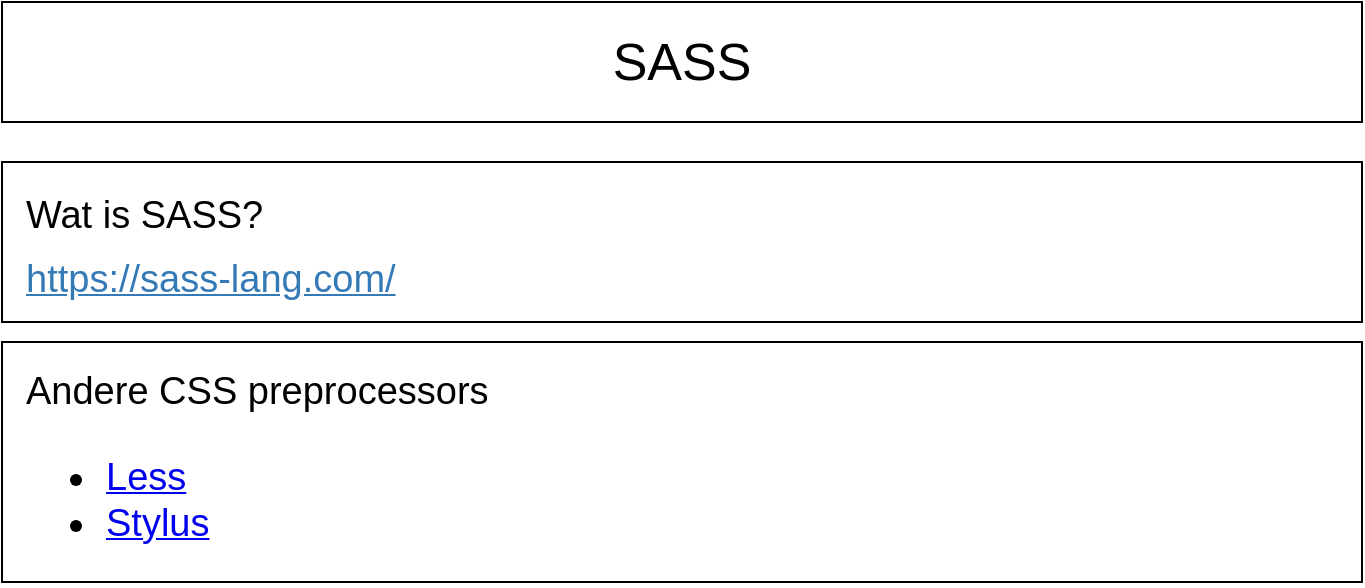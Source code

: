 <mxfile version="13.7.9" type="device" pages="7"><diagram id="D0sCyqbk1sk5lMp7L5Bq" name="Introduction"><mxGraphModel dx="1106" dy="860" grid="1" gridSize="10" guides="1" tooltips="1" connect="1" arrows="1" fold="1" page="1" pageScale="1" pageWidth="827" pageHeight="1169" math="0" shadow="0"><root><mxCell id="0"/><mxCell id="1" parent="0"/><mxCell id="etKymqP4xBjPTGuhnTFz-1" value="SASS" style="rounded=0;whiteSpace=wrap;html=1;fontSize=26;" parent="1" vertex="1"><mxGeometry x="80" y="40" width="680" height="60" as="geometry"/></mxCell><mxCell id="etKymqP4xBjPTGuhnTFz-2" value="&lt;font&gt;&lt;span style=&quot;font-size: 19px&quot;&gt;Wat is SASS?&lt;/span&gt;&lt;br&gt;&lt;font color=&quot;#337ab7&quot;&gt;&lt;span style=&quot;font-size: 19px&quot;&gt;&lt;u&gt;https://sass-lang.com/&lt;/u&gt;&lt;/span&gt;&lt;/font&gt;&lt;br&gt;&lt;/font&gt;" style="rounded=0;whiteSpace=wrap;html=1;fontSize=26;align=left;spacingLeft=10;" parent="1" vertex="1"><mxGeometry x="80" y="120" width="680" height="80" as="geometry"/></mxCell><mxCell id="etKymqP4xBjPTGuhnTFz-4" value="&lt;font style=&quot;font-size: 19px&quot;&gt;&lt;span&gt;Andere CSS preprocessors&lt;br&gt;&lt;ul&gt;&lt;li&gt;&lt;font style=&quot;font-size: 19px&quot;&gt;&lt;a href=&quot;http://lesscss.org/&quot;&gt;Less&lt;/a&gt;&amp;nbsp;&lt;/font&gt;&lt;/li&gt;&lt;li&gt;&lt;font style=&quot;font-size: 19px&quot;&gt;&lt;a href=&quot;https://stylus-lang.com/&quot;&gt;Stylus&lt;/a&gt;&lt;/font&gt;&lt;/li&gt;&lt;/ul&gt;&lt;/span&gt;&lt;/font&gt;" style="rounded=0;whiteSpace=wrap;html=1;fontSize=26;align=left;spacingLeft=10;verticalAlign=top;" parent="1" vertex="1"><mxGeometry x="80" y="210" width="680" height="120" as="geometry"/></mxCell></root></mxGraphModel></diagram><diagram id="vvK9lDyqBP-jLPB-HMn3" name="Overview"><mxGraphModel dx="1106" dy="860" grid="1" gridSize="10" guides="1" tooltips="1" connect="1" arrows="1" fold="1" page="1" pageScale="1" pageWidth="827" pageHeight="1169" math="0" shadow="0"><root><mxCell id="kwdK2-wz9eB1Q0AD7JSS-0"/><mxCell id="kwdK2-wz9eB1Q0AD7JSS-1" parent="kwdK2-wz9eB1Q0AD7JSS-0"/><mxCell id="kwdK2-wz9eB1Q0AD7JSS-2" value="&lt;font style=&quot;font-size: 19px&quot;&gt;1. Sass Overzicht&lt;br&gt;&lt;/font&gt;" style="rounded=0;whiteSpace=wrap;html=1;fontSize=26;align=left;spacingLeft=10;" parent="kwdK2-wz9eB1Q0AD7JSS-1" vertex="1"><mxGeometry x="80" y="190" width="680" height="50" as="geometry"/></mxCell><mxCell id="kwdK2-wz9eB1Q0AD7JSS-3" value="Overzicht" style="rounded=0;whiteSpace=wrap;html=1;fontSize=26;" parent="kwdK2-wz9eB1Q0AD7JSS-1" vertex="1"><mxGeometry x="80" y="120" width="680" height="60" as="geometry"/></mxCell><mxCell id="kwdK2-wz9eB1Q0AD7JSS-4" value="&lt;font style=&quot;font-size: 19px&quot;&gt;2. 7-1 Architecture&lt;br&gt;&lt;/font&gt;" style="rounded=0;whiteSpace=wrap;html=1;fontSize=26;align=left;spacingLeft=10;" parent="kwdK2-wz9eB1Q0AD7JSS-1" vertex="1"><mxGeometry x="80" y="250" width="680" height="50" as="geometry"/></mxCell><mxCell id="kwdK2-wz9eB1Q0AD7JSS-6" value="&lt;font style=&quot;font-size: 19px&quot;&gt;4. BEM&lt;br&gt;&lt;/font&gt;" style="rounded=0;whiteSpace=wrap;html=1;fontSize=26;align=left;spacingLeft=10;" parent="kwdK2-wz9eB1Q0AD7JSS-1" vertex="1"><mxGeometry x="80" y="370" width="680" height="50" as="geometry"/></mxCell><mxCell id="kwdK2-wz9eB1Q0AD7JSS-9" value="SASS" style="rounded=0;whiteSpace=wrap;html=1;fontSize=26;" parent="kwdK2-wz9eB1Q0AD7JSS-1" vertex="1"><mxGeometry x="80" y="40" width="680" height="60" as="geometry"/></mxCell><mxCell id="B9U_dHzGwfyseGJztwgK-0" value="&lt;font style=&quot;font-size: 19px&quot;&gt;3. Specificiteit&lt;br&gt;&lt;/font&gt;" style="rounded=0;whiteSpace=wrap;html=1;fontSize=26;align=left;spacingLeft=10;" vertex="1" parent="kwdK2-wz9eB1Q0AD7JSS-1"><mxGeometry x="80" y="310" width="680" height="50" as="geometry"/></mxCell></root></mxGraphModel></diagram><diagram id="OkJz0Pfgr-SHXHkOIzvN" name="Getting Started"><mxGraphModel dx="1106" dy="860" grid="1" gridSize="10" guides="1" tooltips="1" connect="1" arrows="1" fold="1" page="1" pageScale="1" pageWidth="827" pageHeight="1169" math="0" shadow="0"><root><mxCell id="76ssbcxAYBBOI3jGykIk-0"/><mxCell id="76ssbcxAYBBOI3jGykIk-1" parent="76ssbcxAYBBOI3jGykIk-0"/><mxCell id="76ssbcxAYBBOI3jGykIk-2" value="Getting Started" style="rounded=0;whiteSpace=wrap;html=1;fontSize=26;" parent="76ssbcxAYBBOI3jGykIk-1" vertex="1"><mxGeometry x="80" y="120" width="680" height="60" as="geometry"/></mxCell><mxCell id="76ssbcxAYBBOI3jGykIk-3" value="SASS" style="rounded=0;whiteSpace=wrap;html=1;fontSize=26;" parent="76ssbcxAYBBOI3jGykIk-1" vertex="1"><mxGeometry x="80" y="40" width="680" height="60" as="geometry"/></mxCell><mxCell id="g-ENbTVb9NBM5XjIP8Dx-0" value="&lt;font&gt;&lt;span style=&quot;font-size: 19px&quot;&gt;1. NodeJS installeren&lt;/span&gt;&lt;br&gt;&lt;span style=&quot;font-size: 19px&quot;&gt;&lt;a href=&quot;https://github.com/nvm-sh/nvm&quot;&gt;https://github.com/nvm-sh/nvm&lt;/a&gt;&lt;/span&gt;&lt;br&gt;&lt;/font&gt;" style="rounded=0;whiteSpace=wrap;html=1;fontSize=26;align=left;spacingLeft=10;" parent="76ssbcxAYBBOI3jGykIk-1" vertex="1"><mxGeometry x="80" y="190" width="680" height="80" as="geometry"/></mxCell><mxCell id="g-ENbTVb9NBM5XjIP8Dx-1" value="&lt;font&gt;&lt;span style=&quot;font-size: 19px&quot;&gt;3. Start project openen, SASS folder maken en SASS auto compile&lt;/span&gt;&lt;br&gt;&lt;/font&gt;" style="rounded=0;whiteSpace=wrap;html=1;fontSize=26;align=left;spacingLeft=10;" parent="76ssbcxAYBBOI3jGykIk-1" vertex="1"><mxGeometry x="80" y="410" width="680" height="50" as="geometry"/></mxCell><mxCell id="g-ENbTVb9NBM5XjIP8Dx-2" value="&lt;font&gt;&lt;span style=&quot;font-size: 19px&quot;&gt;Next:&amp;nbsp;&lt;/span&gt;&lt;span style=&quot;font-size: 19px&quot;&gt;SASS overzicht&lt;/span&gt;&lt;br&gt;&lt;/font&gt;" style="rounded=0;whiteSpace=wrap;html=1;fontSize=26;align=left;spacingLeft=10;" parent="76ssbcxAYBBOI3jGykIk-1" vertex="1"><mxGeometry x="80" y="520" width="680" height="50" as="geometry"/></mxCell><mxCell id="l8WIJjjk0LfcvFsF51jV-0" value="&lt;font&gt;&lt;span style=&quot;font-size: 19px&quot;&gt;2. Installeren Sass CLI met:&lt;br&gt;&lt;ul&gt;&lt;li&gt;&lt;font&gt;&lt;span style=&quot;font-size: 19px&quot;&gt;NodeJS: npm install -g sass&lt;/span&gt;&lt;/font&gt;&lt;/li&gt;&lt;li&gt;&lt;font&gt;&lt;span style=&quot;font-size: 19px&quot;&gt;Homebrew (mac):&amp;nbsp;&lt;/span&gt;&lt;/font&gt;brew install sass/sass/sass&lt;/li&gt;&lt;/ul&gt;&lt;/span&gt;&lt;/font&gt;" style="rounded=0;whiteSpace=wrap;html=1;fontSize=26;align=left;spacingLeft=10;verticalAlign=top;" vertex="1" parent="76ssbcxAYBBOI3jGykIk-1"><mxGeometry x="80" y="280" width="680" height="120" as="geometry"/></mxCell></root></mxGraphModel></diagram><diagram id="Uq7ZMZGB1yatjM4HUeH-" name="SASS Overview"><mxGraphModel dx="1106" dy="860" grid="1" gridSize="10" guides="1" tooltips="1" connect="1" arrows="1" fold="1" page="1" pageScale="1" pageWidth="827" pageHeight="1169" math="0" shadow="0"><root><mxCell id="JhxjXtQ9asSc5fILbuEn-0"/><mxCell id="JhxjXtQ9asSc5fILbuEn-1" parent="JhxjXtQ9asSc5fILbuEn-0"/><mxCell id="JhxjXtQ9asSc5fILbuEn-2" value="&lt;font style=&quot;font-size: 19px&quot;&gt;1. Base (reset, fonts, elements, ...)&lt;br&gt;&lt;/font&gt;" style="rounded=0;whiteSpace=wrap;html=1;fontSize=26;align=left;spacingLeft=10;" parent="JhxjXtQ9asSc5fILbuEn-1" vertex="1"><mxGeometry x="80" y="190" width="680" height="50" as="geometry"/></mxCell><mxCell id="JhxjXtQ9asSc5fILbuEn-3" value="SASS Overzicht" style="rounded=0;whiteSpace=wrap;html=1;fontSize=26;" parent="JhxjXtQ9asSc5fILbuEn-1" vertex="1"><mxGeometry x="80" y="120" width="680" height="60" as="geometry"/></mxCell><mxCell id="JhxjXtQ9asSc5fILbuEn-5" value="&lt;font style=&quot;font-size: 19px&quot;&gt;Next: 7-1 architecture&lt;br&gt;&lt;/font&gt;" style="rounded=0;whiteSpace=wrap;html=1;fontSize=26;align=left;spacingLeft=10;" parent="JhxjXtQ9asSc5fILbuEn-1" vertex="1"><mxGeometry x="80" y="760" width="680" height="50" as="geometry"/></mxCell><mxCell id="JhxjXtQ9asSc5fILbuEn-6" value="SASS" style="rounded=0;whiteSpace=wrap;html=1;fontSize=26;" parent="JhxjXtQ9asSc5fILbuEn-1" vertex="1"><mxGeometry x="80" y="40" width="680" height="60" as="geometry"/></mxCell><mxCell id="VDYyO7oCrKfjgYYwlUWg-0" value="&lt;font style=&quot;font-size: 19px&quot;&gt;2. Variables&lt;br&gt;&lt;/font&gt;" style="rounded=0;whiteSpace=wrap;html=1;fontSize=26;align=left;spacingLeft=10;" vertex="1" parent="JhxjXtQ9asSc5fILbuEn-1"><mxGeometry x="80" y="250" width="680" height="50" as="geometry"/></mxCell><mxCell id="VDYyO7oCrKfjgYYwlUWg-1" value="&lt;font style=&quot;font-size: 19px&quot;&gt;4. Nesting&lt;br&gt;&lt;/font&gt;" style="rounded=0;whiteSpace=wrap;html=1;fontSize=26;align=left;spacingLeft=10;" vertex="1" parent="JhxjXtQ9asSc5fILbuEn-1"><mxGeometry x="80" y="370" width="680" height="50" as="geometry"/></mxCell><mxCell id="VDYyO7oCrKfjgYYwlUWg-2" value="&lt;font style=&quot;font-size: 19px&quot;&gt;5. Mixins&lt;br&gt;&lt;/font&gt;" style="rounded=0;whiteSpace=wrap;html=1;fontSize=26;align=left;spacingLeft=10;" vertex="1" parent="JhxjXtQ9asSc5fILbuEn-1"><mxGeometry x="80" y="430" width="680" height="50" as="geometry"/></mxCell><mxCell id="VDYyO7oCrKfjgYYwlUWg-3" value="&lt;font style=&quot;font-size: 19px&quot;&gt;6. Extend/Inheritance&lt;br&gt;&lt;/font&gt;" style="rounded=0;whiteSpace=wrap;html=1;fontSize=26;align=left;spacingLeft=10;" vertex="1" parent="JhxjXtQ9asSc5fILbuEn-1"><mxGeometry x="80" y="490" width="680" height="50" as="geometry"/></mxCell><mxCell id="VDYyO7oCrKfjgYYwlUWg-4" value="&lt;font style=&quot;font-size: 19px&quot;&gt;7. Custom Functions&lt;br&gt;&lt;/font&gt;" style="rounded=0;whiteSpace=wrap;html=1;fontSize=26;align=left;spacingLeft=10;" vertex="1" parent="JhxjXtQ9asSc5fILbuEn-1"><mxGeometry x="80" y="550" width="680" height="50" as="geometry"/></mxCell><mxCell id="VDYyO7oCrKfjgYYwlUWg-5" value="&lt;font style=&quot;font-size: 19px&quot;&gt;8. Iterations (loops) met for &amp;amp; each&lt;br&gt;&lt;/font&gt;" style="rounded=0;whiteSpace=wrap;html=1;fontSize=26;align=left;spacingLeft=10;" vertex="1" parent="JhxjXtQ9asSc5fILbuEn-1"><mxGeometry x="80" y="610" width="680" height="50" as="geometry"/></mxCell><mxCell id="M84KP5YFhBEIcqMHNIBa-0" value="&lt;font style=&quot;font-size: 19px&quot;&gt;3. Modules&lt;br&gt;&lt;/font&gt;" style="rounded=0;whiteSpace=wrap;html=1;fontSize=26;align=left;spacingLeft=10;" vertex="1" parent="JhxjXtQ9asSc5fILbuEn-1"><mxGeometry x="80" y="310" width="680" height="50" as="geometry"/></mxCell><mxCell id="M84KP5YFhBEIcqMHNIBa-1" value="&lt;font style=&quot;font-size: 19px&quot;&gt;9. Debugging met @debug&lt;br&gt;&lt;/font&gt;" style="rounded=0;whiteSpace=wrap;html=1;fontSize=26;align=left;spacingLeft=10;" vertex="1" parent="JhxjXtQ9asSc5fILbuEn-1"><mxGeometry x="80" y="670" width="680" height="50" as="geometry"/></mxCell></root></mxGraphModel></diagram><diagram id="ayVRoy5dqJq0v9tRLiSy" name="7-1"><mxGraphModel dx="1106" dy="860" grid="1" gridSize="10" guides="1" tooltips="1" connect="1" arrows="1" fold="1" page="1" pageScale="1" pageWidth="827" pageHeight="1169" math="0" shadow="0"><root><mxCell id="s8zcNLxzQnpiNwf_gnde-0"/><mxCell id="s8zcNLxzQnpiNwf_gnde-1" parent="s8zcNLxzQnpiNwf_gnde-0"/><mxCell id="_8KrKf9qfIQthRDMrmrP-0" value="&lt;font style=&quot;font-size: 19px&quot;&gt;2. Modules met @use (NOTE: @import is deprecated)&lt;/font&gt;" style="rounded=0;whiteSpace=wrap;html=1;fontSize=19;align=left;spacingLeft=10;" parent="s8zcNLxzQnpiNwf_gnde-1" vertex="1"><mxGeometry x="80" y="280" width="680" height="50" as="geometry"/></mxCell><mxCell id="_8KrKf9qfIQthRDMrmrP-1" value="&lt;span style=&quot;font-size: 26px; text-align: left;&quot;&gt;7-1 architecture&lt;/span&gt;" style="rounded=0;whiteSpace=wrap;html=1;fontSize=26;" parent="s8zcNLxzQnpiNwf_gnde-1" vertex="1"><mxGeometry x="80" y="120" width="680" height="60" as="geometry"/></mxCell><mxCell id="_8KrKf9qfIQthRDMrmrP-2" value="&lt;font&gt;&lt;span style=&quot;font-size: 19px&quot;&gt;1. Wat is een 7-1 architecture?&lt;/span&gt;&lt;br&gt;&lt;span style=&quot;font-size: 19px&quot;&gt;&lt;a href=&quot;https://sass-guidelin.es/#architecture&quot;&gt;https://sass-guidelin.es/#architecture&lt;/a&gt;&lt;/span&gt;&lt;br&gt;&lt;/font&gt;" style="rounded=0;whiteSpace=wrap;html=1;fontSize=26;align=left;spacingLeft=10;verticalAlign=top;" parent="s8zcNLxzQnpiNwf_gnde-1" vertex="1"><mxGeometry x="80" y="190" width="680" height="80" as="geometry"/></mxCell><mxCell id="_8KrKf9qfIQthRDMrmrP-3" value="&lt;font style=&quot;font-size: 19px&quot;&gt;Next: Specificiteit&lt;br&gt;&lt;/font&gt;" style="rounded=0;whiteSpace=wrap;html=1;fontSize=26;align=left;spacingLeft=10;" parent="s8zcNLxzQnpiNwf_gnde-1" vertex="1"><mxGeometry x="80" y="440" width="680" height="50" as="geometry"/></mxCell><mxCell id="_8KrKf9qfIQthRDMrmrP-4" value="SASS" style="rounded=0;whiteSpace=wrap;html=1;fontSize=26;" parent="s8zcNLxzQnpiNwf_gnde-1" vertex="1"><mxGeometry x="80" y="40" width="680" height="60" as="geometry"/></mxCell><mxCell id="Kos9EJ9uNr9OGWBZO1QT-0" value="&lt;font style=&quot;font-size: 19px&quot;&gt;3. Restructuring our code&lt;/font&gt;" style="rounded=0;whiteSpace=wrap;html=1;fontSize=19;align=left;spacingLeft=10;" vertex="1" parent="s8zcNLxzQnpiNwf_gnde-1"><mxGeometry x="80" y="340" width="680" height="50" as="geometry"/></mxCell></root></mxGraphModel></diagram><diagram id="008DkKwtReXJCofnzrYv" name="Specificiteit"><mxGraphModel dx="1106" dy="860" grid="1" gridSize="10" guides="1" tooltips="1" connect="1" arrows="1" fold="1" page="1" pageScale="1" pageWidth="827" pageHeight="1169" math="0" shadow="0"><root><mxCell id="6bwmtrNwhvPxX_NQtSk3-0"/><mxCell id="6bwmtrNwhvPxX_NQtSk3-1" parent="6bwmtrNwhvPxX_NQtSk3-0"/><mxCell id="Sk0p6k1T_sOvtUmrPuNB-0" value="&lt;font style=&quot;font-size: 19px&quot;&gt;1. Hoe specifiek is iets in CSS?&lt;br&gt;&lt;/font&gt;" style="rounded=0;whiteSpace=wrap;html=1;fontSize=26;align=left;spacingLeft=10;" parent="6bwmtrNwhvPxX_NQtSk3-1" vertex="1"><mxGeometry x="80" y="190" width="680" height="50" as="geometry"/></mxCell><mxCell id="Sk0p6k1T_sOvtUmrPuNB-1" value="Specificiteit" style="rounded=0;whiteSpace=wrap;html=1;fontSize=26;" parent="6bwmtrNwhvPxX_NQtSk3-1" vertex="1"><mxGeometry x="80" y="120" width="680" height="60" as="geometry"/></mxCell><mxCell id="Sk0p6k1T_sOvtUmrPuNB-2" value="&lt;font&gt;&lt;span style=&quot;font-size: 19px&quot;&gt;2. Regel: 0.0.0.0&lt;br&gt;&lt;/span&gt;&lt;/font&gt;" style="rounded=0;whiteSpace=wrap;html=1;fontSize=26;align=left;spacingLeft=10;verticalAlign=top;" parent="6bwmtrNwhvPxX_NQtSk3-1" vertex="1"><mxGeometry x="80" y="250" width="680" height="50" as="geometry"/></mxCell><mxCell id="Sk0p6k1T_sOvtUmrPuNB-3" value="&lt;font style=&quot;font-size: 19px&quot;&gt;Next: BEM&lt;br&gt;&lt;/font&gt;" style="rounded=0;whiteSpace=wrap;html=1;fontSize=26;align=left;spacingLeft=10;" parent="6bwmtrNwhvPxX_NQtSk3-1" vertex="1"><mxGeometry x="80" y="680" width="680" height="50" as="geometry"/></mxCell><mxCell id="Sk0p6k1T_sOvtUmrPuNB-4" value="SASS" style="rounded=0;whiteSpace=wrap;html=1;fontSize=26;" parent="6bwmtrNwhvPxX_NQtSk3-1" vertex="1"><mxGeometry x="80" y="40" width="680" height="60" as="geometry"/></mxCell><mxCell id="nXSJeQh1cDzLjBZ2vffO-0" value="&lt;font&gt;&lt;font style=&quot;font-size: 64px&quot;&gt;&lt;font color=&quot;#ff0000&quot;&gt;0&lt;/font&gt;&amp;nbsp; &amp;nbsp;.&amp;nbsp; &amp;nbsp;&lt;font color=&quot;#ff8000&quot;&gt;0&lt;/font&gt;&amp;nbsp; &amp;nbsp;.&amp;nbsp; &amp;nbsp;&lt;font color=&quot;#cccc00&quot;&gt;0&lt;/font&gt;&amp;nbsp; &amp;nbsp;.&amp;nbsp; &amp;nbsp;&lt;font color=&quot;#66cc00&quot;&gt;0&lt;/font&gt;&lt;/font&gt;&lt;br&gt;&lt;/font&gt;" style="rounded=0;whiteSpace=wrap;html=1;fontSize=26;align=left;spacingLeft=21;verticalAlign=top;spacingRight=0;" vertex="1" parent="6bwmtrNwhvPxX_NQtSk3-1"><mxGeometry x="200" y="330" width="560" height="90" as="geometry"/></mxCell><mxCell id="nXSJeQh1cDzLjBZ2vffO-3" value="" style="html=1;shadow=0;dashed=0;align=center;verticalAlign=middle;shape=mxgraph.arrows2.arrow;dy=0.6;dx=40;direction=south;notch=0;fontSize=26;fillColor=#e51400;strokeColor=#B20000;fontColor=#ffffff;" vertex="1" parent="6bwmtrNwhvPxX_NQtSk3-1"><mxGeometry x="230" y="421" width="20" height="100" as="geometry"/></mxCell><mxCell id="nXSJeQh1cDzLjBZ2vffO-4" value="" style="html=1;shadow=0;dashed=0;align=center;verticalAlign=middle;shape=mxgraph.arrows2.arrow;dy=0.6;dx=40;direction=south;notch=0;fontSize=26;fillColor=#fa6800;strokeColor=#C73500;fontColor=#ffffff;" vertex="1" parent="6bwmtrNwhvPxX_NQtSk3-1"><mxGeometry x="390" y="421" width="20" height="100" as="geometry"/></mxCell><mxCell id="nXSJeQh1cDzLjBZ2vffO-5" value="" style="html=1;shadow=0;dashed=0;align=center;verticalAlign=middle;shape=mxgraph.arrows2.arrow;dy=0.6;dx=40;direction=south;notch=0;fontSize=26;fillColor=#e3c800;strokeColor=#B09500;fontColor=#ffffff;" vertex="1" parent="6bwmtrNwhvPxX_NQtSk3-1"><mxGeometry x="550" y="421" width="20" height="100" as="geometry"/></mxCell><mxCell id="nXSJeQh1cDzLjBZ2vffO-6" value="" style="html=1;shadow=0;dashed=0;align=center;verticalAlign=middle;shape=mxgraph.arrows2.arrow;dy=0.6;dx=40;direction=south;notch=0;fontSize=26;fillColor=#60a917;strokeColor=#2D7600;fontColor=#ffffff;" vertex="1" parent="6bwmtrNwhvPxX_NQtSk3-1"><mxGeometry x="710" y="421" width="20" height="100" as="geometry"/></mxCell><mxCell id="nXSJeQh1cDzLjBZ2vffO-7" value="&lt;font style=&quot;font-size: 21px;&quot;&gt;inline styles&lt;/font&gt;" style="whiteSpace=wrap;html=1;aspect=fixed;fontSize=21;" vertex="1" parent="6bwmtrNwhvPxX_NQtSk3-1"><mxGeometry x="200" y="521" width="80" height="80" as="geometry"/></mxCell><mxCell id="nXSJeQh1cDzLjBZ2vffO-8" value="&lt;font style=&quot;font-size: 21px&quot;&gt;id&lt;/font&gt;" style="whiteSpace=wrap;html=1;aspect=fixed;fontSize=21;" vertex="1" parent="6bwmtrNwhvPxX_NQtSk3-1"><mxGeometry x="360" y="521" width="80" height="80" as="geometry"/></mxCell><mxCell id="nXSJeQh1cDzLjBZ2vffO-9" value="&lt;font style=&quot;font-size: 18px;&quot;&gt;class &amp;amp;&lt;br style=&quot;font-size: 18px;&quot;&gt;attribute&lt;br style=&quot;font-size: 18px;&quot;&gt;&lt;/font&gt;" style="whiteSpace=wrap;html=1;aspect=fixed;fontSize=18;" vertex="1" parent="6bwmtrNwhvPxX_NQtSk3-1"><mxGeometry x="520" y="521" width="80" height="80" as="geometry"/></mxCell><mxCell id="nXSJeQh1cDzLjBZ2vffO-10" value="&lt;font style=&quot;font-size: 17px;&quot;&gt;element select&lt;/font&gt;" style="whiteSpace=wrap;html=1;aspect=fixed;fontSize=17;" vertex="1" parent="6bwmtrNwhvPxX_NQtSk3-1"><mxGeometry x="680" y="521" width="80" height="80" as="geometry"/></mxCell><mxCell id="rGTfmPlGtp_UWttHfKcY-0" value="&lt;font style=&quot;font-size: 64px&quot; color=&quot;#b5739d&quot;&gt;0&lt;/font&gt;" style="rounded=0;whiteSpace=wrap;html=1;fontSize=18;" vertex="1" parent="6bwmtrNwhvPxX_NQtSk3-1"><mxGeometry x="80" y="330" width="100" height="90" as="geometry"/></mxCell><mxCell id="rGTfmPlGtp_UWttHfKcY-2" value="" style="html=1;shadow=0;dashed=0;align=center;verticalAlign=middle;shape=mxgraph.arrows2.arrow;dy=0.6;dx=40;direction=south;notch=0;fontSize=26;fillColor=#76608a;strokeColor=#432D57;fontColor=#ffffff;" vertex="1" parent="6bwmtrNwhvPxX_NQtSk3-1"><mxGeometry x="120" y="421" width="20" height="100" as="geometry"/></mxCell><mxCell id="rGTfmPlGtp_UWttHfKcY-3" value="&lt;font style=&quot;font-size: 19px&quot;&gt;!important&lt;/font&gt;" style="whiteSpace=wrap;html=1;fontSize=21;" vertex="1" parent="6bwmtrNwhvPxX_NQtSk3-1"><mxGeometry x="80" y="520" width="100" height="80" as="geometry"/></mxCell><mxCell id="rGTfmPlGtp_UWttHfKcY-5" value="??" style="rounded=0;whiteSpace=wrap;html=1;fontSize=18;" vertex="1" parent="6bwmtrNwhvPxX_NQtSk3-1"><mxGeometry x="80" y="330" width="110" height="270" as="geometry"/></mxCell></root></mxGraphModel></diagram><diagram id="hf14cz66sr9aMm7fX1B9" name="BEM"><mxGraphModel dx="1106" dy="860" grid="1" gridSize="10" guides="1" tooltips="1" connect="1" arrows="1" fold="1" page="1" pageScale="1" pageWidth="827" pageHeight="1169" math="0" shadow="0"><root><mxCell id="r3EJnk47t26OdlLVMJHK-0"/><mxCell id="r3EJnk47t26OdlLVMJHK-1" parent="r3EJnk47t26OdlLVMJHK-0"/><mxCell id="lCLw4SkkBtPz-GUvkfpf-0" value="&lt;font&gt;&lt;span style=&quot;font-size: 19px&quot;&gt;1. Wat is BEM?&lt;/span&gt;&lt;br&gt;&lt;span style=&quot;font-size: 19px&quot;&gt;&lt;a href=&quot;http://getbem.com/&quot;&gt;http://getbem.com/&lt;/a&gt;&lt;/span&gt;&lt;br&gt;&lt;/font&gt;" style="rounded=0;whiteSpace=wrap;html=1;fontSize=26;align=left;spacingLeft=10;verticalAlign=top;" parent="r3EJnk47t26OdlLVMJHK-1" vertex="1"><mxGeometry x="80" y="190" width="680" height="80" as="geometry"/></mxCell><mxCell id="lCLw4SkkBtPz-GUvkfpf-1" value="BEM" style="rounded=0;whiteSpace=wrap;html=1;fontSize=26;" parent="r3EJnk47t26OdlLVMJHK-1" vertex="1"><mxGeometry x="80" y="120" width="680" height="60" as="geometry"/></mxCell><mxCell id="lCLw4SkkBtPz-GUvkfpf-2" value="&lt;font&gt;&lt;span style=&quot;font-size: 19px&quot;&gt;2. BEM in SASS&lt;/span&gt;&lt;span style=&quot;font-size: 19px&quot;&gt;&lt;br&gt;&lt;/span&gt;&lt;/font&gt;" style="rounded=0;whiteSpace=wrap;html=1;fontSize=26;align=left;spacingLeft=10;verticalAlign=top;" parent="r3EJnk47t26OdlLVMJHK-1" vertex="1"><mxGeometry x="80" y="280" width="680" height="50" as="geometry"/></mxCell><mxCell id="lCLw4SkkBtPz-GUvkfpf-3" value="&lt;font style=&quot;font-size: 19px&quot;&gt;Next: Firestore Realtime Data&lt;br&gt;&lt;/font&gt;" style="rounded=0;whiteSpace=wrap;html=1;fontSize=26;align=left;spacingLeft=10;" parent="r3EJnk47t26OdlLVMJHK-1" vertex="1"><mxGeometry x="80" y="800" width="680" height="50" as="geometry"/></mxCell><mxCell id="lCLw4SkkBtPz-GUvkfpf-4" value="SASS" style="rounded=0;whiteSpace=wrap;html=1;fontSize=26;" parent="r3EJnk47t26OdlLVMJHK-1" vertex="1"><mxGeometry x="80" y="40" width="680" height="60" as="geometry"/></mxCell><mxCell id="lCLw4SkkBtPz-GUvkfpf-5" value="&lt;font&gt;&lt;span style=&quot;font-size: 19px&quot;&gt;3. Create a poduct&lt;br&gt;&lt;/span&gt;&lt;/font&gt;" style="rounded=0;whiteSpace=wrap;html=1;fontSize=26;align=left;spacingLeft=10;verticalAlign=top;" parent="r3EJnk47t26OdlLVMJHK-1" vertex="1"><mxGeometry x="80" y="520" width="680" height="50" as="geometry"/></mxCell><mxCell id="lCLw4SkkBtPz-GUvkfpf-6" value="&lt;font&gt;&lt;span style=&quot;font-size: 19px&quot;&gt;5. Update a product&lt;br&gt;&lt;/span&gt;&lt;/font&gt;" style="rounded=0;whiteSpace=wrap;html=1;fontSize=26;align=left;spacingLeft=10;verticalAlign=top;" parent="r3EJnk47t26OdlLVMJHK-1" vertex="1"><mxGeometry x="80" y="640" width="680" height="50" as="geometry"/></mxCell><mxCell id="lCLw4SkkBtPz-GUvkfpf-7" value="&lt;font&gt;&lt;span style=&quot;font-size: 19px&quot;&gt;4. Read the products&lt;br&gt;&lt;/span&gt;&lt;/font&gt;" style="rounded=0;whiteSpace=wrap;html=1;fontSize=26;align=left;spacingLeft=10;verticalAlign=top;" parent="r3EJnk47t26OdlLVMJHK-1" vertex="1"><mxGeometry x="80" y="580" width="680" height="50" as="geometry"/></mxCell><mxCell id="lCLw4SkkBtPz-GUvkfpf-8" value="&lt;font&gt;&lt;span style=&quot;font-size: 19px&quot;&gt;6. Delete a product&lt;br&gt;&lt;/span&gt;&lt;/font&gt;" style="rounded=0;whiteSpace=wrap;html=1;fontSize=26;align=left;spacingLeft=10;verticalAlign=top;" parent="r3EJnk47t26OdlLVMJHK-1" vertex="1"><mxGeometry x="80" y="700" width="680" height="50" as="geometry"/></mxCell></root></mxGraphModel></diagram></mxfile>